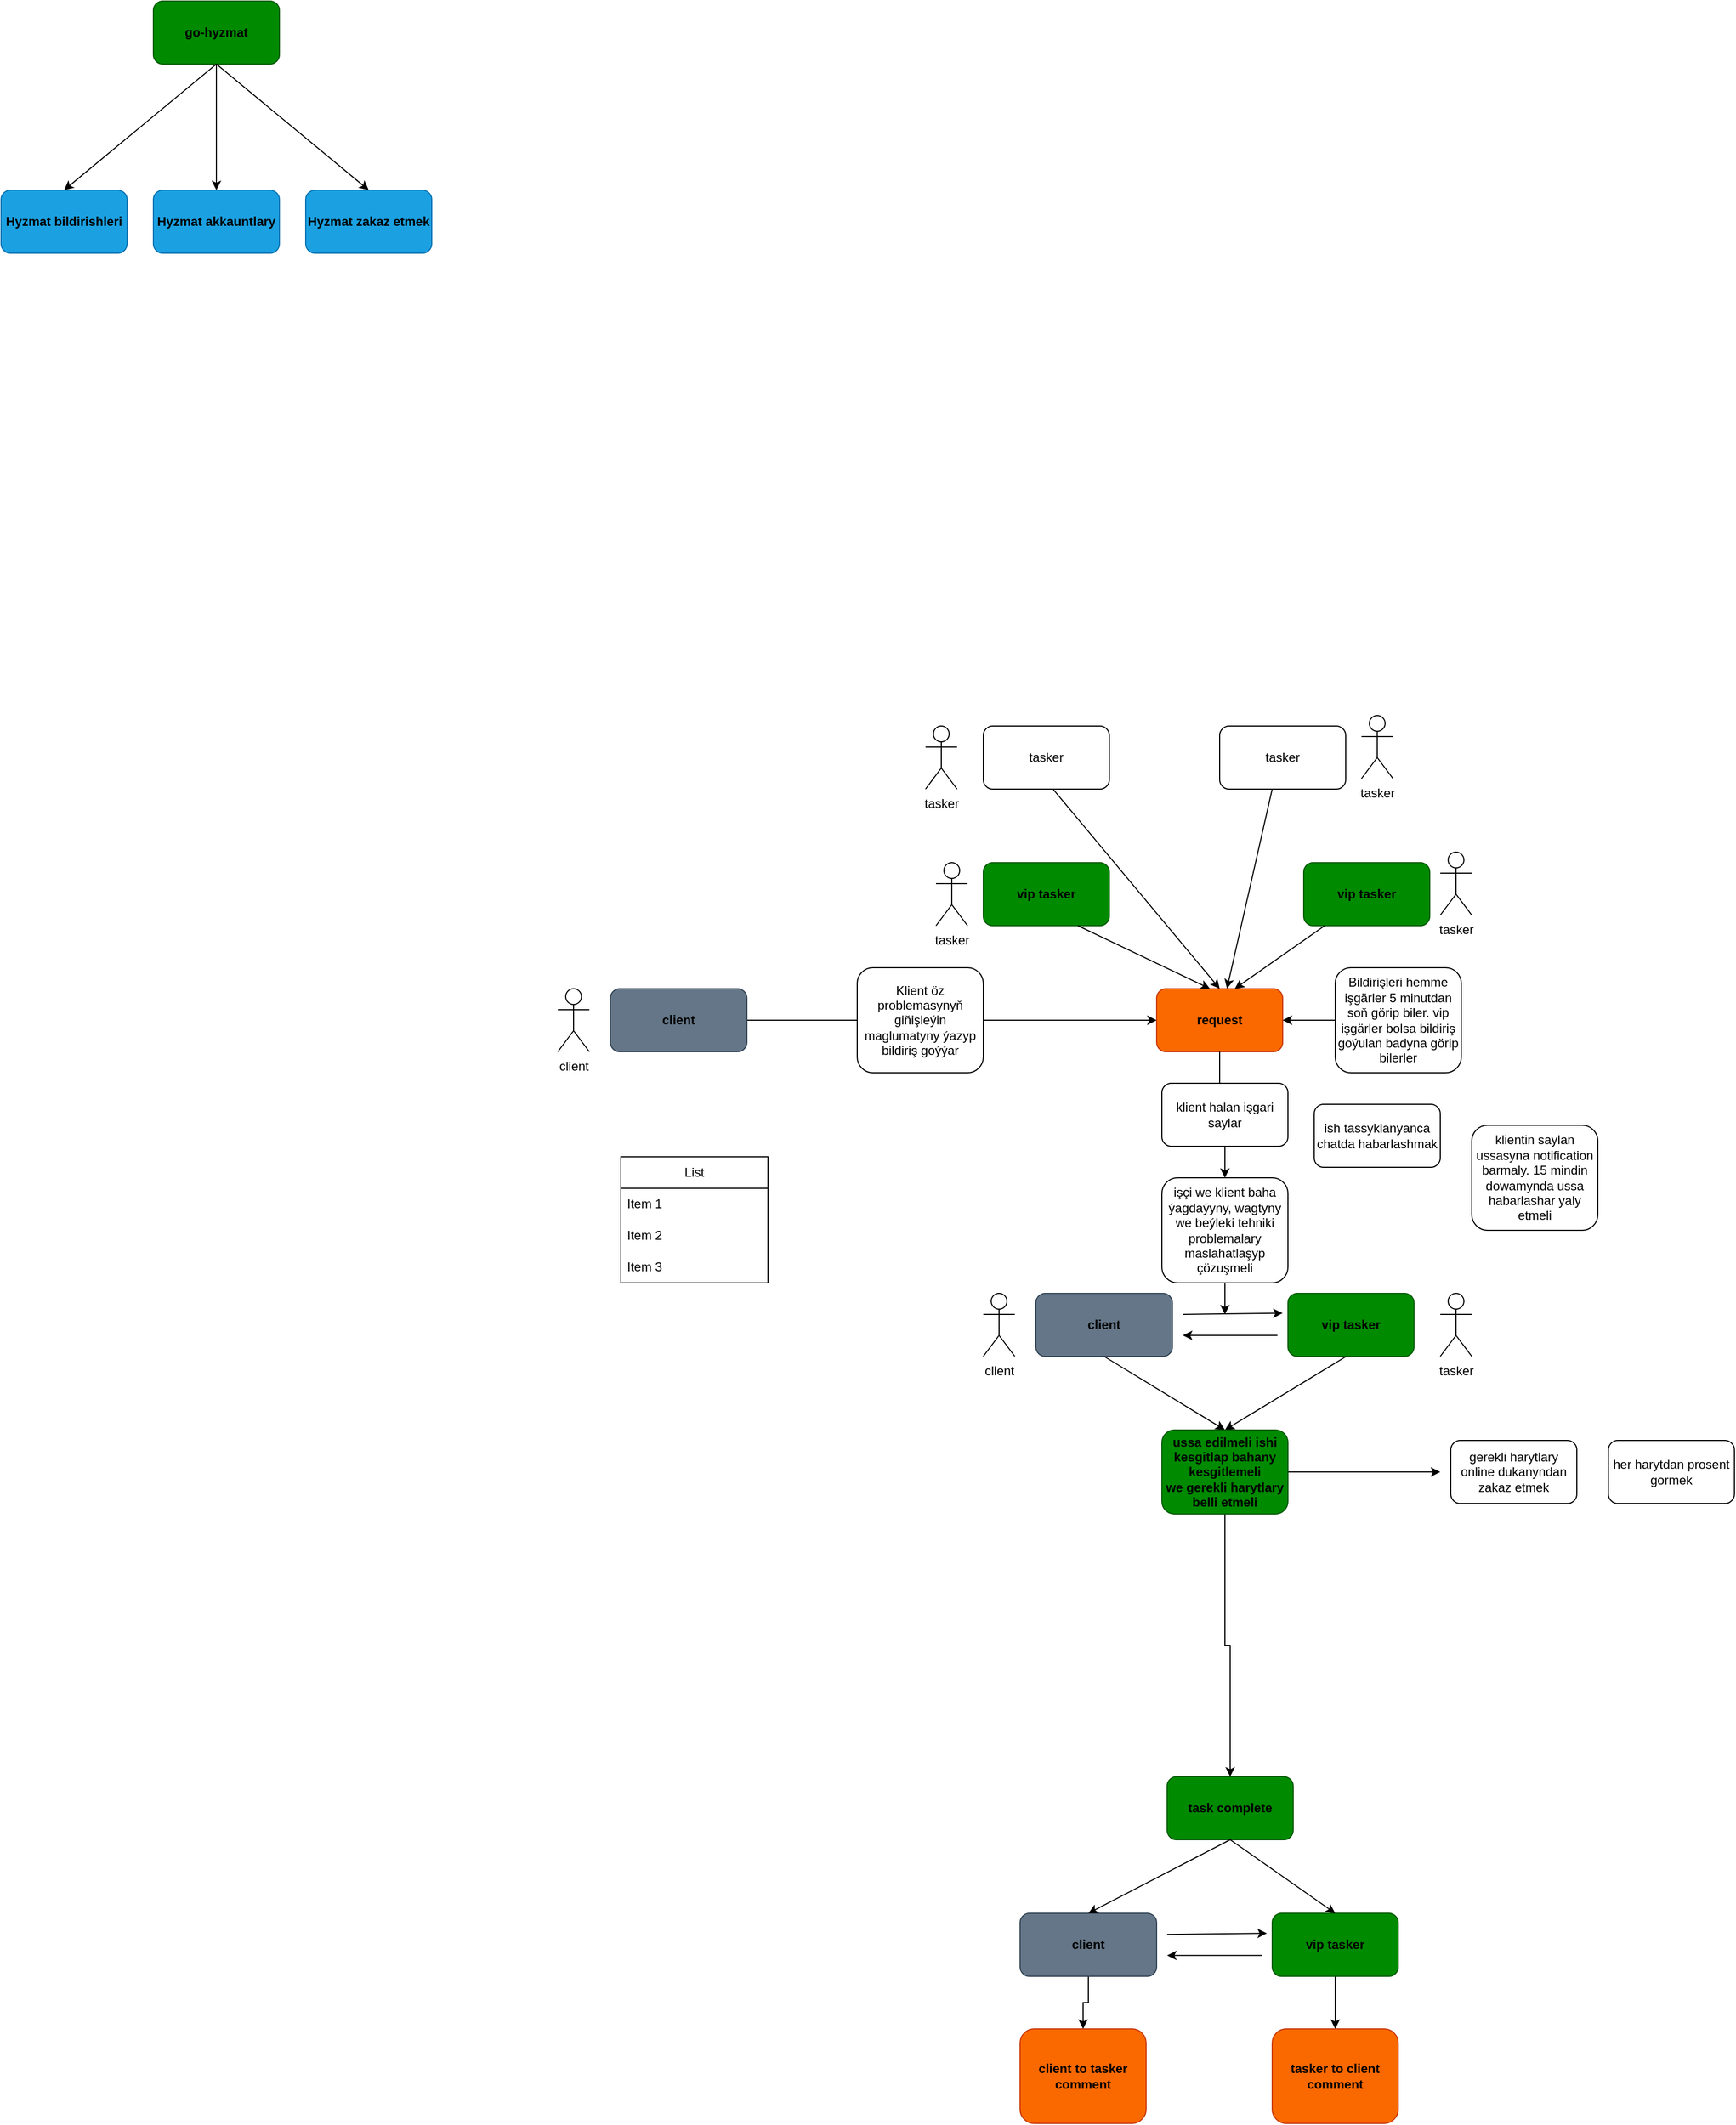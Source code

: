 <mxfile version="22.1.3" type="github">
  <diagram name="Page-1" id="2YBvvXClWsGukQMizWep">
    <mxGraphModel dx="2643" dy="2048" grid="1" gridSize="10" guides="1" tooltips="1" connect="1" arrows="1" fold="1" page="1" pageScale="1" pageWidth="850" pageHeight="1100" math="0" shadow="0">
      <root>
        <mxCell id="0" />
        <mxCell id="1" parent="0" />
        <mxCell id="JjVucMFV8raFjN2I7-2m-4" style="edgeStyle=orthogonalEdgeStyle;rounded=0;orthogonalLoop=1;jettySize=auto;html=1;entryX=0;entryY=0.5;entryDx=0;entryDy=0;" edge="1" parent="1" source="JjVucMFV8raFjN2I7-2m-3" target="JjVucMFV8raFjN2I7-2m-5">
          <mxGeometry relative="1" as="geometry">
            <mxPoint x="460" y="210" as="targetPoint" />
          </mxGeometry>
        </mxCell>
        <mxCell id="JjVucMFV8raFjN2I7-2m-3" value="&lt;font color=&quot;#000000&quot;&gt;&lt;b&gt;client&lt;/b&gt;&lt;/font&gt;" style="rounded=1;whiteSpace=wrap;html=1;fillColor=#647687;strokeColor=#314354;fontColor=#ffffff;" vertex="1" parent="1">
          <mxGeometry x="-50" y="180" width="130" height="60" as="geometry" />
        </mxCell>
        <mxCell id="JjVucMFV8raFjN2I7-2m-5" value="&lt;b&gt;request&lt;/b&gt;" style="rounded=1;whiteSpace=wrap;html=1;fillColor=#fa6800;fontColor=#000000;strokeColor=#C73500;" vertex="1" parent="1">
          <mxGeometry x="470" y="180" width="120" height="60" as="geometry" />
        </mxCell>
        <mxCell id="JjVucMFV8raFjN2I7-2m-6" value="&lt;b&gt;&lt;font color=&quot;#000000&quot;&gt;vip tasker&lt;/font&gt;&lt;/b&gt;" style="rounded=1;whiteSpace=wrap;html=1;fillColor=#008a00;fontColor=#ffffff;strokeColor=#005700;" vertex="1" parent="1">
          <mxGeometry x="305" y="60" width="120" height="60" as="geometry" />
        </mxCell>
        <mxCell id="JjVucMFV8raFjN2I7-2m-8" value="" style="endArrow=classic;html=1;rounded=0;exitX=0.75;exitY=1;exitDx=0;exitDy=0;entryX=0.423;entryY=0;entryDx=0;entryDy=0;entryPerimeter=0;" edge="1" parent="1" source="JjVucMFV8raFjN2I7-2m-6" target="JjVucMFV8raFjN2I7-2m-5">
          <mxGeometry width="50" height="50" relative="1" as="geometry">
            <mxPoint x="500" y="200" as="sourcePoint" />
            <mxPoint x="550" y="150" as="targetPoint" />
          </mxGeometry>
        </mxCell>
        <mxCell id="JjVucMFV8raFjN2I7-2m-9" value="tasker" style="rounded=1;whiteSpace=wrap;html=1;" vertex="1" parent="1">
          <mxGeometry x="305" y="-70" width="120" height="60" as="geometry" />
        </mxCell>
        <mxCell id="JjVucMFV8raFjN2I7-2m-10" value="&lt;font color=&quot;#000000&quot;&gt;&lt;b&gt;vip tasker&lt;/b&gt;&lt;/font&gt;" style="rounded=1;whiteSpace=wrap;html=1;fillColor=#008a00;fontColor=#ffffff;strokeColor=#005700;" vertex="1" parent="1">
          <mxGeometry x="610" y="60" width="120" height="60" as="geometry" />
        </mxCell>
        <mxCell id="JjVucMFV8raFjN2I7-2m-12" value="" style="endArrow=classic;html=1;rounded=0;exitX=0.75;exitY=1;exitDx=0;exitDy=0;entryX=0.62;entryY=0;entryDx=0;entryDy=0;entryPerimeter=0;" edge="1" parent="1" target="JjVucMFV8raFjN2I7-2m-5">
          <mxGeometry width="50" height="50" relative="1" as="geometry">
            <mxPoint x="630" y="120" as="sourcePoint" />
            <mxPoint x="757" y="177" as="targetPoint" />
          </mxGeometry>
        </mxCell>
        <mxCell id="JjVucMFV8raFjN2I7-2m-13" value="" style="endArrow=classic;html=1;rounded=0;exitX=0.556;exitY=1.008;exitDx=0;exitDy=0;entryX=0.5;entryY=0;entryDx=0;entryDy=0;exitPerimeter=0;" edge="1" parent="1" source="JjVucMFV8raFjN2I7-2m-9" target="JjVucMFV8raFjN2I7-2m-5">
          <mxGeometry width="50" height="50" relative="1" as="geometry">
            <mxPoint x="343" y="3" as="sourcePoint" />
            <mxPoint x="470" y="60" as="targetPoint" />
          </mxGeometry>
        </mxCell>
        <mxCell id="JjVucMFV8raFjN2I7-2m-14" value="tasker" style="rounded=1;whiteSpace=wrap;html=1;" vertex="1" parent="1">
          <mxGeometry x="530" y="-70" width="120" height="60" as="geometry" />
        </mxCell>
        <mxCell id="JjVucMFV8raFjN2I7-2m-15" value="" style="endArrow=classic;html=1;rounded=0;entryX=0.558;entryY=-0.002;entryDx=0;entryDy=0;entryPerimeter=0;" edge="1" parent="1" target="JjVucMFV8raFjN2I7-2m-5">
          <mxGeometry width="50" height="50" relative="1" as="geometry">
            <mxPoint x="580" y="-10" as="sourcePoint" />
            <mxPoint x="609" y="170" as="targetPoint" />
          </mxGeometry>
        </mxCell>
        <mxCell id="JjVucMFV8raFjN2I7-2m-16" value="&lt;font color=&quot;#000000&quot;&gt;&lt;b&gt;vip tasker&lt;/b&gt;&lt;/font&gt;" style="rounded=1;whiteSpace=wrap;html=1;fillColor=#008a00;fontColor=#ffffff;strokeColor=#005700;" vertex="1" parent="1">
          <mxGeometry x="595" y="470" width="120" height="60" as="geometry" />
        </mxCell>
        <mxCell id="JjVucMFV8raFjN2I7-2m-17" value="&lt;font color=&quot;#000000&quot;&gt;&lt;b&gt;client&lt;/b&gt;&lt;/font&gt;" style="rounded=1;whiteSpace=wrap;html=1;fillColor=#647687;strokeColor=#314354;fontColor=#ffffff;" vertex="1" parent="1">
          <mxGeometry x="355" y="470" width="130" height="60" as="geometry" />
        </mxCell>
        <mxCell id="JjVucMFV8raFjN2I7-2m-21" value="" style="endArrow=classic;html=1;rounded=0;entryX=-0.042;entryY=0.314;entryDx=0;entryDy=0;entryPerimeter=0;" edge="1" parent="1" target="JjVucMFV8raFjN2I7-2m-16">
          <mxGeometry width="50" height="50" relative="1" as="geometry">
            <mxPoint x="495" y="490" as="sourcePoint" />
            <mxPoint x="545" y="440" as="targetPoint" />
          </mxGeometry>
        </mxCell>
        <mxCell id="JjVucMFV8raFjN2I7-2m-23" value="" style="endArrow=classic;html=1;rounded=0;" edge="1" parent="1">
          <mxGeometry width="50" height="50" relative="1" as="geometry">
            <mxPoint x="585" y="510" as="sourcePoint" />
            <mxPoint x="495" y="510" as="targetPoint" />
          </mxGeometry>
        </mxCell>
        <mxCell id="JjVucMFV8raFjN2I7-2m-26" value="&lt;b&gt;&lt;font color=&quot;#000000&quot;&gt;task complete&lt;/font&gt;&lt;/b&gt;" style="rounded=1;whiteSpace=wrap;html=1;fillColor=#008a00;fontColor=#ffffff;strokeColor=#005700;" vertex="1" parent="1">
          <mxGeometry x="480" y="930" width="120" height="60" as="geometry" />
        </mxCell>
        <mxCell id="JjVucMFV8raFjN2I7-2m-28" value="" style="endArrow=classic;html=1;rounded=0;exitX=0.5;exitY=1;exitDx=0;exitDy=0;entryX=0.5;entryY=0;entryDx=0;entryDy=0;" edge="1" parent="1" source="JjVucMFV8raFjN2I7-2m-17" target="JjVucMFV8raFjN2I7-2m-53">
          <mxGeometry width="50" height="50" relative="1" as="geometry">
            <mxPoint x="445" y="600" as="sourcePoint" />
            <mxPoint x="495" y="550" as="targetPoint" />
          </mxGeometry>
        </mxCell>
        <mxCell id="JjVucMFV8raFjN2I7-2m-29" value="" style="endArrow=classic;html=1;rounded=0;exitX=0.535;exitY=1.055;exitDx=0;exitDy=0;exitPerimeter=0;entryX=0.5;entryY=0;entryDx=0;entryDy=0;" edge="1" parent="1" target="JjVucMFV8raFjN2I7-2m-53">
          <mxGeometry width="50" height="50" relative="1" as="geometry">
            <mxPoint x="650.5" y="530" as="sourcePoint" />
            <mxPoint x="545" y="600" as="targetPoint" />
          </mxGeometry>
        </mxCell>
        <mxCell id="JjVucMFV8raFjN2I7-2m-37" style="edgeStyle=orthogonalEdgeStyle;rounded=0;orthogonalLoop=1;jettySize=auto;html=1;" edge="1" parent="1" source="JjVucMFV8raFjN2I7-2m-31" target="JjVucMFV8raFjN2I7-2m-36">
          <mxGeometry relative="1" as="geometry" />
        </mxCell>
        <mxCell id="JjVucMFV8raFjN2I7-2m-31" value="&lt;font color=&quot;#000000&quot;&gt;&lt;b&gt;vip tasker&lt;/b&gt;&lt;/font&gt;" style="rounded=1;whiteSpace=wrap;html=1;fillColor=#008a00;fontColor=#ffffff;strokeColor=#005700;" vertex="1" parent="1">
          <mxGeometry x="580" y="1060" width="120" height="60" as="geometry" />
        </mxCell>
        <mxCell id="JjVucMFV8raFjN2I7-2m-42" style="edgeStyle=orthogonalEdgeStyle;rounded=0;orthogonalLoop=1;jettySize=auto;html=1;entryX=0.5;entryY=0;entryDx=0;entryDy=0;" edge="1" parent="1" source="JjVucMFV8raFjN2I7-2m-32" target="JjVucMFV8raFjN2I7-2m-35">
          <mxGeometry relative="1" as="geometry" />
        </mxCell>
        <mxCell id="JjVucMFV8raFjN2I7-2m-32" value="&lt;font color=&quot;#000000&quot;&gt;&lt;b&gt;client&lt;/b&gt;&lt;/font&gt;" style="rounded=1;whiteSpace=wrap;html=1;fillColor=#647687;strokeColor=#314354;fontColor=#ffffff;" vertex="1" parent="1">
          <mxGeometry x="340" y="1060" width="130" height="60" as="geometry" />
        </mxCell>
        <mxCell id="JjVucMFV8raFjN2I7-2m-33" value="" style="endArrow=classic;html=1;rounded=0;entryX=-0.042;entryY=0.314;entryDx=0;entryDy=0;entryPerimeter=0;" edge="1" parent="1">
          <mxGeometry width="50" height="50" relative="1" as="geometry">
            <mxPoint x="480" y="1080.08" as="sourcePoint" />
            <mxPoint x="575" y="1079.08" as="targetPoint" />
          </mxGeometry>
        </mxCell>
        <mxCell id="JjVucMFV8raFjN2I7-2m-34" value="" style="endArrow=classic;html=1;rounded=0;" edge="1" parent="1">
          <mxGeometry width="50" height="50" relative="1" as="geometry">
            <mxPoint x="570" y="1100.08" as="sourcePoint" />
            <mxPoint x="480" y="1100.08" as="targetPoint" />
          </mxGeometry>
        </mxCell>
        <mxCell id="JjVucMFV8raFjN2I7-2m-35" value="&lt;b&gt;client to tasker comment&lt;/b&gt;" style="rounded=1;whiteSpace=wrap;html=1;fillColor=#fa6800;fontColor=#000000;strokeColor=#C73500;" vertex="1" parent="1">
          <mxGeometry x="340" y="1170" width="120" height="90" as="geometry" />
        </mxCell>
        <mxCell id="JjVucMFV8raFjN2I7-2m-36" value="&lt;b&gt;tasker to client comment&lt;/b&gt;" style="rounded=1;whiteSpace=wrap;html=1;fillColor=#fa6800;fontColor=#000000;strokeColor=#C73500;" vertex="1" parent="1">
          <mxGeometry x="580" y="1170" width="120" height="90" as="geometry" />
        </mxCell>
        <mxCell id="JjVucMFV8raFjN2I7-2m-43" value="" style="endArrow=classic;html=1;rounded=0;exitX=0.5;exitY=1;exitDx=0;exitDy=0;entryX=0.5;entryY=0;entryDx=0;entryDy=0;" edge="1" parent="1" source="JjVucMFV8raFjN2I7-2m-26" target="JjVucMFV8raFjN2I7-2m-31">
          <mxGeometry width="50" height="50" relative="1" as="geometry">
            <mxPoint x="590" y="970" as="sourcePoint" />
            <mxPoint x="640" y="920" as="targetPoint" />
          </mxGeometry>
        </mxCell>
        <mxCell id="JjVucMFV8raFjN2I7-2m-44" value="" style="endArrow=classic;html=1;rounded=0;exitX=0.5;exitY=1;exitDx=0;exitDy=0;entryX=0.5;entryY=0;entryDx=0;entryDy=0;" edge="1" parent="1" target="JjVucMFV8raFjN2I7-2m-32">
          <mxGeometry width="50" height="50" relative="1" as="geometry">
            <mxPoint x="540" y="990" as="sourcePoint" />
            <mxPoint x="640" y="1060" as="targetPoint" />
          </mxGeometry>
        </mxCell>
        <mxCell id="JjVucMFV8raFjN2I7-2m-46" value="Klient öz problemasynyň giňişleýin maglumatyny ýazyp bildiriş goýýar" style="rounded=1;whiteSpace=wrap;html=1;" vertex="1" parent="1">
          <mxGeometry x="185" y="160" width="120" height="100" as="geometry" />
        </mxCell>
        <mxCell id="JjVucMFV8raFjN2I7-2m-48" style="edgeStyle=orthogonalEdgeStyle;rounded=0;orthogonalLoop=1;jettySize=auto;html=1;" edge="1" parent="1" source="JjVucMFV8raFjN2I7-2m-47" target="JjVucMFV8raFjN2I7-2m-5">
          <mxGeometry relative="1" as="geometry" />
        </mxCell>
        <mxCell id="JjVucMFV8raFjN2I7-2m-47" value="Bildirişleri hemme işgärler 5 minutdan soň görip biler. vip işgärler bolsa bildiriş goýulan badyna görip bilerler" style="rounded=1;whiteSpace=wrap;html=1;" vertex="1" parent="1">
          <mxGeometry x="640" y="160" width="120" height="100" as="geometry" />
        </mxCell>
        <mxCell id="JjVucMFV8raFjN2I7-2m-50" value="" style="edgeStyle=orthogonalEdgeStyle;rounded=0;orthogonalLoop=1;jettySize=auto;html=1;" edge="1" parent="1" source="JjVucMFV8raFjN2I7-2m-5" target="JjVucMFV8raFjN2I7-2m-49">
          <mxGeometry relative="1" as="geometry">
            <mxPoint x="530" y="380" as="targetPoint" />
            <mxPoint x="530" y="240" as="sourcePoint" />
          </mxGeometry>
        </mxCell>
        <mxCell id="JjVucMFV8raFjN2I7-2m-51" style="edgeStyle=orthogonalEdgeStyle;rounded=0;orthogonalLoop=1;jettySize=auto;html=1;" edge="1" parent="1" source="JjVucMFV8raFjN2I7-2m-49">
          <mxGeometry relative="1" as="geometry">
            <mxPoint x="535" y="490" as="targetPoint" />
          </mxGeometry>
        </mxCell>
        <mxCell id="JjVucMFV8raFjN2I7-2m-49" value="işçi we klient baha ýagdaýyny, wagtyny we beýleki tehniki problemalary maslahatlaşyp çözuşmeli" style="rounded=1;whiteSpace=wrap;html=1;" vertex="1" parent="1">
          <mxGeometry x="475" y="360" width="120" height="100" as="geometry" />
        </mxCell>
        <mxCell id="JjVucMFV8raFjN2I7-2m-52" value="klient halan işgari saylar" style="rounded=1;whiteSpace=wrap;html=1;" vertex="1" parent="1">
          <mxGeometry x="475" y="270" width="120" height="60" as="geometry" />
        </mxCell>
        <mxCell id="JjVucMFV8raFjN2I7-2m-54" style="edgeStyle=orthogonalEdgeStyle;rounded=0;orthogonalLoop=1;jettySize=auto;html=1;" edge="1" parent="1" source="JjVucMFV8raFjN2I7-2m-53">
          <mxGeometry relative="1" as="geometry">
            <mxPoint x="740" y="640" as="targetPoint" />
          </mxGeometry>
        </mxCell>
        <mxCell id="JjVucMFV8raFjN2I7-2m-60" style="edgeStyle=orthogonalEdgeStyle;rounded=0;orthogonalLoop=1;jettySize=auto;html=1;entryX=0.5;entryY=0;entryDx=0;entryDy=0;" edge="1" parent="1" source="JjVucMFV8raFjN2I7-2m-53" target="JjVucMFV8raFjN2I7-2m-26">
          <mxGeometry relative="1" as="geometry" />
        </mxCell>
        <mxCell id="JjVucMFV8raFjN2I7-2m-53" value="&lt;b&gt;&lt;font color=&quot;#000000&quot;&gt;ussa edilmeli ishi kesgitlap bahany kesgitlemeli&lt;br&gt;we gerekli harytlary belli etmeli&lt;br&gt;&lt;/font&gt;&lt;/b&gt;" style="rounded=1;whiteSpace=wrap;html=1;fillColor=#008a00;fontColor=#ffffff;strokeColor=#005700;" vertex="1" parent="1">
          <mxGeometry x="475" y="600" width="120" height="80" as="geometry" />
        </mxCell>
        <mxCell id="JjVucMFV8raFjN2I7-2m-55" value="gerekli harytlary online dukanyndan zakaz etmek" style="rounded=1;whiteSpace=wrap;html=1;" vertex="1" parent="1">
          <mxGeometry x="750" y="610" width="120" height="60" as="geometry" />
        </mxCell>
        <mxCell id="JjVucMFV8raFjN2I7-2m-56" value="her harytdan prosent gormek" style="rounded=1;whiteSpace=wrap;html=1;" vertex="1" parent="1">
          <mxGeometry x="900" y="610" width="120" height="60" as="geometry" />
        </mxCell>
        <mxCell id="JjVucMFV8raFjN2I7-2m-58" style="edgeStyle=orthogonalEdgeStyle;rounded=0;orthogonalLoop=1;jettySize=auto;html=1;exitX=0.5;exitY=1;exitDx=0;exitDy=0;" edge="1" parent="1" source="JjVucMFV8raFjN2I7-2m-57">
          <mxGeometry relative="1" as="geometry">
            <mxPoint x="830.286" y="410" as="targetPoint" />
          </mxGeometry>
        </mxCell>
        <mxCell id="JjVucMFV8raFjN2I7-2m-57" value="klientin saylan ussasyna notification barmaly. 15 mindin dowamynda ussa habarlashar yaly etmeli" style="rounded=1;whiteSpace=wrap;html=1;" vertex="1" parent="1">
          <mxGeometry x="770" y="310" width="120" height="100" as="geometry" />
        </mxCell>
        <mxCell id="JjVucMFV8raFjN2I7-2m-59" value="ish tassyklanyanca chatda habarlashmak" style="rounded=1;whiteSpace=wrap;html=1;" vertex="1" parent="1">
          <mxGeometry x="620" y="290" width="120" height="60" as="geometry" />
        </mxCell>
        <mxCell id="JjVucMFV8raFjN2I7-2m-62" value="tasker" style="shape=umlActor;verticalLabelPosition=bottom;verticalAlign=top;html=1;outlineConnect=0;" vertex="1" parent="1">
          <mxGeometry x="250" y="-70" width="30" height="60" as="geometry" />
        </mxCell>
        <mxCell id="JjVucMFV8raFjN2I7-2m-65" value="tasker" style="shape=umlActor;verticalLabelPosition=bottom;verticalAlign=top;html=1;outlineConnect=0;" vertex="1" parent="1">
          <mxGeometry x="665" y="-80" width="30" height="60" as="geometry" />
        </mxCell>
        <mxCell id="JjVucMFV8raFjN2I7-2m-66" value="tasker" style="shape=umlActor;verticalLabelPosition=bottom;verticalAlign=top;html=1;outlineConnect=0;" vertex="1" parent="1">
          <mxGeometry x="740" y="50" width="30" height="60" as="geometry" />
        </mxCell>
        <mxCell id="JjVucMFV8raFjN2I7-2m-67" value="tasker" style="shape=umlActor;verticalLabelPosition=bottom;verticalAlign=top;html=1;outlineConnect=0;" vertex="1" parent="1">
          <mxGeometry x="260" y="60" width="30" height="60" as="geometry" />
        </mxCell>
        <mxCell id="JjVucMFV8raFjN2I7-2m-68" value="client" style="shape=umlActor;verticalLabelPosition=bottom;verticalAlign=top;html=1;outlineConnect=0;" vertex="1" parent="1">
          <mxGeometry x="-100" y="180" width="30" height="60" as="geometry" />
        </mxCell>
        <mxCell id="JjVucMFV8raFjN2I7-2m-69" value="client" style="shape=umlActor;verticalLabelPosition=bottom;verticalAlign=top;html=1;outlineConnect=0;" vertex="1" parent="1">
          <mxGeometry x="305" y="470" width="30" height="60" as="geometry" />
        </mxCell>
        <mxCell id="JjVucMFV8raFjN2I7-2m-70" value="tasker" style="shape=umlActor;verticalLabelPosition=bottom;verticalAlign=top;html=1;outlineConnect=0;" vertex="1" parent="1">
          <mxGeometry x="740" y="470" width="30" height="60" as="geometry" />
        </mxCell>
        <mxCell id="JjVucMFV8raFjN2I7-2m-73" value="List" style="swimlane;fontStyle=0;childLayout=stackLayout;horizontal=1;startSize=30;horizontalStack=0;resizeParent=1;resizeParentMax=0;resizeLast=0;collapsible=1;marginBottom=0;whiteSpace=wrap;html=1;" vertex="1" parent="1">
          <mxGeometry x="-40" y="340" width="140" height="120" as="geometry">
            <mxRectangle x="-40" y="340" width="60" height="30" as="alternateBounds" />
          </mxGeometry>
        </mxCell>
        <mxCell id="JjVucMFV8raFjN2I7-2m-74" value="Item 1" style="text;strokeColor=none;fillColor=none;align=left;verticalAlign=middle;spacingLeft=4;spacingRight=4;overflow=hidden;points=[[0,0.5],[1,0.5]];portConstraint=eastwest;rotatable=0;whiteSpace=wrap;html=1;" vertex="1" parent="JjVucMFV8raFjN2I7-2m-73">
          <mxGeometry y="30" width="140" height="30" as="geometry" />
        </mxCell>
        <mxCell id="JjVucMFV8raFjN2I7-2m-75" value="Item 2" style="text;strokeColor=none;fillColor=none;align=left;verticalAlign=middle;spacingLeft=4;spacingRight=4;overflow=hidden;points=[[0,0.5],[1,0.5]];portConstraint=eastwest;rotatable=0;whiteSpace=wrap;html=1;" vertex="1" parent="JjVucMFV8raFjN2I7-2m-73">
          <mxGeometry y="60" width="140" height="30" as="geometry" />
        </mxCell>
        <mxCell id="JjVucMFV8raFjN2I7-2m-76" value="Item 3" style="text;strokeColor=none;fillColor=none;align=left;verticalAlign=middle;spacingLeft=4;spacingRight=4;overflow=hidden;points=[[0,0.5],[1,0.5]];portConstraint=eastwest;rotatable=0;whiteSpace=wrap;html=1;" vertex="1" parent="JjVucMFV8raFjN2I7-2m-73">
          <mxGeometry y="90" width="140" height="30" as="geometry" />
        </mxCell>
        <mxCell id="JjVucMFV8raFjN2I7-2m-82" value="&lt;b&gt;&lt;font color=&quot;#000000&quot;&gt;Hyzmat bildirishleri&lt;/font&gt;&lt;/b&gt;" style="rounded=1;whiteSpace=wrap;html=1;fillColor=#1ba1e2;strokeColor=#006EAF;fontColor=#ffffff;" vertex="1" parent="1">
          <mxGeometry x="-630" y="-580" width="120" height="60" as="geometry" />
        </mxCell>
        <mxCell id="JjVucMFV8raFjN2I7-2m-83" value="&lt;b&gt;&lt;font color=&quot;#000000&quot;&gt;Hyzmat akkauntlary&lt;/font&gt;&lt;/b&gt;" style="rounded=1;whiteSpace=wrap;html=1;fillColor=#1ba1e2;strokeColor=#006EAF;fontColor=#ffffff;" vertex="1" parent="1">
          <mxGeometry x="-485" y="-580" width="120" height="60" as="geometry" />
        </mxCell>
        <mxCell id="JjVucMFV8raFjN2I7-2m-84" value="&lt;b&gt;&lt;font color=&quot;#000000&quot;&gt;Hyzmat zakaz etmek&lt;/font&gt;&lt;/b&gt;" style="rounded=1;whiteSpace=wrap;html=1;fillColor=#1ba1e2;strokeColor=#006EAF;fontColor=#ffffff;" vertex="1" parent="1">
          <mxGeometry x="-340" y="-580" width="120" height="60" as="geometry" />
        </mxCell>
        <mxCell id="JjVucMFV8raFjN2I7-2m-85" value="&lt;font color=&quot;#000000&quot;&gt;&lt;b&gt;go-hyzmat&lt;/b&gt;&lt;/font&gt;" style="rounded=1;whiteSpace=wrap;html=1;fillColor=#008a00;strokeColor=#005700;fontColor=#ffffff;" vertex="1" parent="1">
          <mxGeometry x="-485" y="-760" width="120" height="60" as="geometry" />
        </mxCell>
        <mxCell id="JjVucMFV8raFjN2I7-2m-86" value="" style="edgeStyle=none;orthogonalLoop=1;jettySize=auto;html=1;rounded=0;exitX=0.5;exitY=1;exitDx=0;exitDy=0;entryX=0.5;entryY=0;entryDx=0;entryDy=0;" edge="1" parent="1" source="JjVucMFV8raFjN2I7-2m-85" target="JjVucMFV8raFjN2I7-2m-82">
          <mxGeometry width="100" relative="1" as="geometry">
            <mxPoint x="-570" y="-680" as="sourcePoint" />
            <mxPoint x="-470" y="-680" as="targetPoint" />
            <Array as="points" />
          </mxGeometry>
        </mxCell>
        <mxCell id="JjVucMFV8raFjN2I7-2m-87" value="" style="edgeStyle=none;orthogonalLoop=1;jettySize=auto;html=1;rounded=0;exitX=0.5;exitY=1;exitDx=0;exitDy=0;entryX=0.5;entryY=0;entryDx=0;entryDy=0;" edge="1" parent="1" source="JjVucMFV8raFjN2I7-2m-85" target="JjVucMFV8raFjN2I7-2m-83">
          <mxGeometry width="100" relative="1" as="geometry">
            <mxPoint x="-415" y="-690" as="sourcePoint" />
            <mxPoint x="-560" y="-570" as="targetPoint" />
            <Array as="points" />
          </mxGeometry>
        </mxCell>
        <mxCell id="JjVucMFV8raFjN2I7-2m-88" value="" style="edgeStyle=none;orthogonalLoop=1;jettySize=auto;html=1;rounded=0;entryX=0.5;entryY=0;entryDx=0;entryDy=0;exitX=0.5;exitY=1;exitDx=0;exitDy=0;" edge="1" parent="1" source="JjVucMFV8raFjN2I7-2m-85" target="JjVucMFV8raFjN2I7-2m-84">
          <mxGeometry width="100" relative="1" as="geometry">
            <mxPoint x="-420" y="-700" as="sourcePoint" />
            <mxPoint x="-415" y="-570" as="targetPoint" />
            <Array as="points" />
          </mxGeometry>
        </mxCell>
      </root>
    </mxGraphModel>
  </diagram>
</mxfile>
